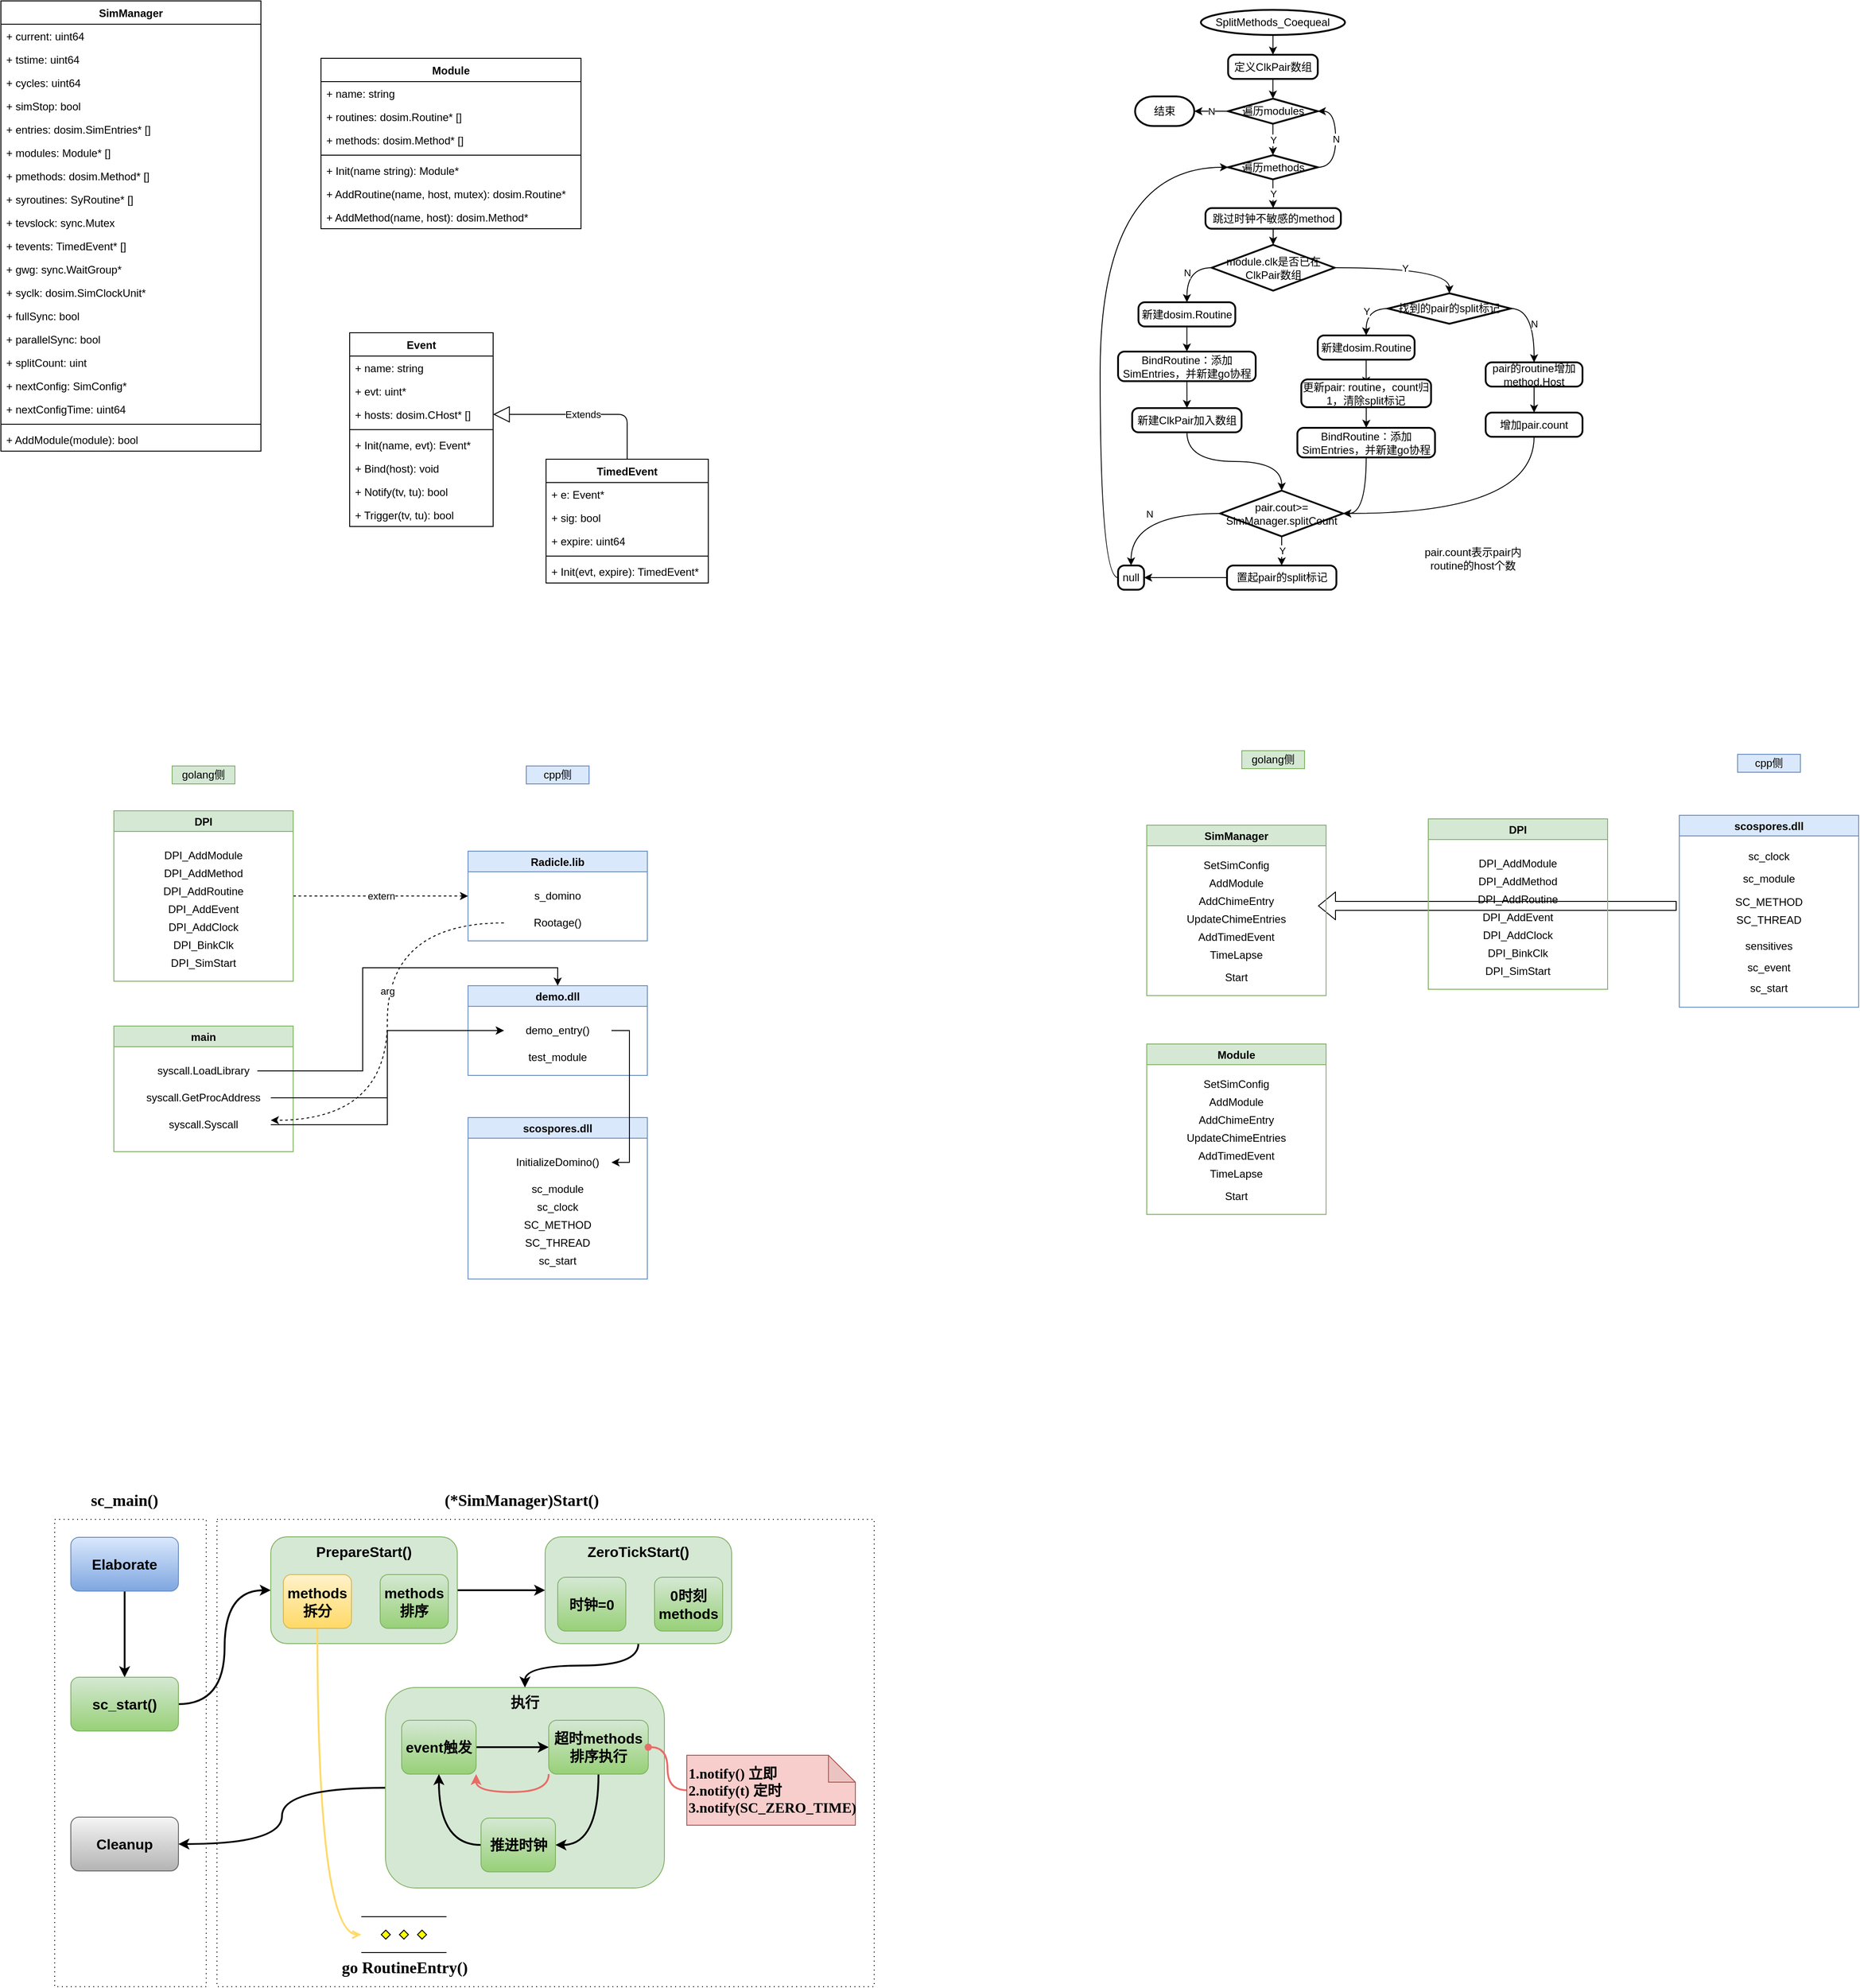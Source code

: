 <mxfile version="14.9.7" type="github">
  <diagram id="cXFaiR-M7mMCjgpAkLDr" name="第 1 页">
    <mxGraphModel dx="1422" dy="762" grid="0" gridSize="10" guides="1" tooltips="1" connect="1" arrows="1" fold="1" page="1" pageScale="1" pageWidth="1169" pageHeight="827" math="0" shadow="0">
      <root>
        <mxCell id="0" />
        <mxCell id="1" parent="0" />
        <mxCell id="SKbaHKgdaT2-RbnQXm6t-29" value="" style="rounded=0;whiteSpace=wrap;html=1;fontFamily=Times New Roman;fontSize=16;align=left;verticalAlign=middle;dashed=1;dashPattern=1 4;strokeWidth=1;" vertex="1" parent="1">
          <mxGeometry x="124" y="1740" width="169" height="521" as="geometry" />
        </mxCell>
        <mxCell id="SKbaHKgdaT2-RbnQXm6t-28" value="" style="rounded=0;whiteSpace=wrap;html=1;fontFamily=Times New Roman;fontSize=16;align=left;verticalAlign=middle;dashed=1;dashPattern=1 4;strokeWidth=1;" vertex="1" parent="1">
          <mxGeometry x="305" y="1740" width="733" height="521" as="geometry" />
        </mxCell>
        <mxCell id="-j5esIaDe7Hmi_AwQub0-72" value="" style="shape=flexArrow;endArrow=classic;html=1;" parent="1" edge="1">
          <mxGeometry width="50" height="50" relative="1" as="geometry">
            <mxPoint x="1933" y="1056" as="sourcePoint" />
            <mxPoint x="1533" y="1056" as="targetPoint" />
          </mxGeometry>
        </mxCell>
        <mxCell id="p9OSbixDrH1Z1NHIFBw4-9" value="Module" style="swimlane;fontStyle=1;align=center;verticalAlign=top;childLayout=stackLayout;horizontal=1;startSize=26;horizontalStack=0;resizeParent=1;resizeParentMax=0;resizeLast=0;collapsible=1;marginBottom=0;" parent="1" vertex="1">
          <mxGeometry x="421" y="111" width="290" height="190" as="geometry" />
        </mxCell>
        <mxCell id="p9OSbixDrH1Z1NHIFBw4-13" value="+ name: string" style="text;strokeColor=none;fillColor=none;align=left;verticalAlign=top;spacingLeft=4;spacingRight=4;overflow=hidden;rotatable=0;points=[[0,0.5],[1,0.5]];portConstraint=eastwest;" parent="p9OSbixDrH1Z1NHIFBw4-9" vertex="1">
          <mxGeometry y="26" width="290" height="26" as="geometry" />
        </mxCell>
        <mxCell id="p9OSbixDrH1Z1NHIFBw4-10" value="+ routines: dosim.Routine* []" style="text;strokeColor=none;fillColor=none;align=left;verticalAlign=top;spacingLeft=4;spacingRight=4;overflow=hidden;rotatable=0;points=[[0,0.5],[1,0.5]];portConstraint=eastwest;" parent="p9OSbixDrH1Z1NHIFBw4-9" vertex="1">
          <mxGeometry y="52" width="290" height="26" as="geometry" />
        </mxCell>
        <mxCell id="p9OSbixDrH1Z1NHIFBw4-14" value="+ methods: dosim.Method* []" style="text;strokeColor=none;fillColor=none;align=left;verticalAlign=top;spacingLeft=4;spacingRight=4;overflow=hidden;rotatable=0;points=[[0,0.5],[1,0.5]];portConstraint=eastwest;" parent="p9OSbixDrH1Z1NHIFBw4-9" vertex="1">
          <mxGeometry y="78" width="290" height="26" as="geometry" />
        </mxCell>
        <mxCell id="p9OSbixDrH1Z1NHIFBw4-11" value="" style="line;strokeWidth=1;fillColor=none;align=left;verticalAlign=middle;spacingTop=-1;spacingLeft=3;spacingRight=3;rotatable=0;labelPosition=right;points=[];portConstraint=eastwest;" parent="p9OSbixDrH1Z1NHIFBw4-9" vertex="1">
          <mxGeometry y="104" width="290" height="8" as="geometry" />
        </mxCell>
        <mxCell id="p9OSbixDrH1Z1NHIFBw4-12" value="+ Init(name string): Module*" style="text;strokeColor=none;fillColor=none;align=left;verticalAlign=top;spacingLeft=4;spacingRight=4;overflow=hidden;rotatable=0;points=[[0,0.5],[1,0.5]];portConstraint=eastwest;" parent="p9OSbixDrH1Z1NHIFBw4-9" vertex="1">
          <mxGeometry y="112" width="290" height="26" as="geometry" />
        </mxCell>
        <mxCell id="p9OSbixDrH1Z1NHIFBw4-15" value="+ AddRoutine(name, host, mutex): dosim.Routine*" style="text;strokeColor=none;fillColor=none;align=left;verticalAlign=top;spacingLeft=4;spacingRight=4;overflow=hidden;rotatable=0;points=[[0,0.5],[1,0.5]];portConstraint=eastwest;" parent="p9OSbixDrH1Z1NHIFBw4-9" vertex="1">
          <mxGeometry y="138" width="290" height="26" as="geometry" />
        </mxCell>
        <mxCell id="p9OSbixDrH1Z1NHIFBw4-16" value="+ AddMethod(name, host): dosim.Method*" style="text;strokeColor=none;fillColor=none;align=left;verticalAlign=top;spacingLeft=4;spacingRight=4;overflow=hidden;rotatable=0;points=[[0,0.5],[1,0.5]];portConstraint=eastwest;" parent="p9OSbixDrH1Z1NHIFBw4-9" vertex="1">
          <mxGeometry y="164" width="290" height="26" as="geometry" />
        </mxCell>
        <mxCell id="p9OSbixDrH1Z1NHIFBw4-17" value="Event" style="swimlane;fontStyle=1;align=center;verticalAlign=top;childLayout=stackLayout;horizontal=1;startSize=26;horizontalStack=0;resizeParent=1;resizeParentMax=0;resizeLast=0;collapsible=1;marginBottom=0;" parent="1" vertex="1">
          <mxGeometry x="453" y="417" width="160" height="216" as="geometry" />
        </mxCell>
        <mxCell id="p9OSbixDrH1Z1NHIFBw4-21" value="+ name: string" style="text;strokeColor=none;fillColor=none;align=left;verticalAlign=top;spacingLeft=4;spacingRight=4;overflow=hidden;rotatable=0;points=[[0,0.5],[1,0.5]];portConstraint=eastwest;" parent="p9OSbixDrH1Z1NHIFBw4-17" vertex="1">
          <mxGeometry y="26" width="160" height="26" as="geometry" />
        </mxCell>
        <mxCell id="p9OSbixDrH1Z1NHIFBw4-22" value="+ evt: uint*" style="text;strokeColor=none;fillColor=none;align=left;verticalAlign=top;spacingLeft=4;spacingRight=4;overflow=hidden;rotatable=0;points=[[0,0.5],[1,0.5]];portConstraint=eastwest;" parent="p9OSbixDrH1Z1NHIFBw4-17" vertex="1">
          <mxGeometry y="52" width="160" height="26" as="geometry" />
        </mxCell>
        <mxCell id="p9OSbixDrH1Z1NHIFBw4-18" value="+ hosts: dosim.CHost* []" style="text;strokeColor=none;fillColor=none;align=left;verticalAlign=top;spacingLeft=4;spacingRight=4;overflow=hidden;rotatable=0;points=[[0,0.5],[1,0.5]];portConstraint=eastwest;" parent="p9OSbixDrH1Z1NHIFBw4-17" vertex="1">
          <mxGeometry y="78" width="160" height="26" as="geometry" />
        </mxCell>
        <mxCell id="p9OSbixDrH1Z1NHIFBw4-19" value="" style="line;strokeWidth=1;fillColor=none;align=left;verticalAlign=middle;spacingTop=-1;spacingLeft=3;spacingRight=3;rotatable=0;labelPosition=right;points=[];portConstraint=eastwest;" parent="p9OSbixDrH1Z1NHIFBw4-17" vertex="1">
          <mxGeometry y="104" width="160" height="8" as="geometry" />
        </mxCell>
        <mxCell id="p9OSbixDrH1Z1NHIFBw4-20" value="+ Init(name, evt): Event*" style="text;strokeColor=none;fillColor=none;align=left;verticalAlign=top;spacingLeft=4;spacingRight=4;overflow=hidden;rotatable=0;points=[[0,0.5],[1,0.5]];portConstraint=eastwest;" parent="p9OSbixDrH1Z1NHIFBw4-17" vertex="1">
          <mxGeometry y="112" width="160" height="26" as="geometry" />
        </mxCell>
        <mxCell id="p9OSbixDrH1Z1NHIFBw4-25" value="+ Bind(host): void" style="text;strokeColor=none;fillColor=none;align=left;verticalAlign=top;spacingLeft=4;spacingRight=4;overflow=hidden;rotatable=0;points=[[0,0.5],[1,0.5]];portConstraint=eastwest;" parent="p9OSbixDrH1Z1NHIFBw4-17" vertex="1">
          <mxGeometry y="138" width="160" height="26" as="geometry" />
        </mxCell>
        <mxCell id="p9OSbixDrH1Z1NHIFBw4-24" value="+ Notify(tv, tu): bool" style="text;strokeColor=none;fillColor=none;align=left;verticalAlign=top;spacingLeft=4;spacingRight=4;overflow=hidden;rotatable=0;points=[[0,0.5],[1,0.5]];portConstraint=eastwest;" parent="p9OSbixDrH1Z1NHIFBw4-17" vertex="1">
          <mxGeometry y="164" width="160" height="26" as="geometry" />
        </mxCell>
        <mxCell id="p9OSbixDrH1Z1NHIFBw4-23" value="+ Trigger(tv, tu): bool" style="text;strokeColor=none;fillColor=none;align=left;verticalAlign=top;spacingLeft=4;spacingRight=4;overflow=hidden;rotatable=0;points=[[0,0.5],[1,0.5]];portConstraint=eastwest;" parent="p9OSbixDrH1Z1NHIFBw4-17" vertex="1">
          <mxGeometry y="190" width="160" height="26" as="geometry" />
        </mxCell>
        <mxCell id="p9OSbixDrH1Z1NHIFBw4-26" value="SimManager" style="swimlane;fontStyle=1;align=center;verticalAlign=top;childLayout=stackLayout;horizontal=1;startSize=26;horizontalStack=0;resizeParent=1;resizeParentMax=0;resizeLast=0;collapsible=1;marginBottom=0;" parent="1" vertex="1">
          <mxGeometry x="64" y="47" width="290" height="502" as="geometry" />
        </mxCell>
        <mxCell id="p9OSbixDrH1Z1NHIFBw4-27" value="+ current: uint64" style="text;strokeColor=none;fillColor=none;align=left;verticalAlign=top;spacingLeft=4;spacingRight=4;overflow=hidden;rotatable=0;points=[[0,0.5],[1,0.5]];portConstraint=eastwest;" parent="p9OSbixDrH1Z1NHIFBw4-26" vertex="1">
          <mxGeometry y="26" width="290" height="26" as="geometry" />
        </mxCell>
        <mxCell id="p9OSbixDrH1Z1NHIFBw4-34" value="+ tstime: uint64" style="text;strokeColor=none;fillColor=none;align=left;verticalAlign=top;spacingLeft=4;spacingRight=4;overflow=hidden;rotatable=0;points=[[0,0.5],[1,0.5]];portConstraint=eastwest;" parent="p9OSbixDrH1Z1NHIFBw4-26" vertex="1">
          <mxGeometry y="52" width="290" height="26" as="geometry" />
        </mxCell>
        <mxCell id="p9OSbixDrH1Z1NHIFBw4-28" value="+ cycles: uint64" style="text;strokeColor=none;fillColor=none;align=left;verticalAlign=top;spacingLeft=4;spacingRight=4;overflow=hidden;rotatable=0;points=[[0,0.5],[1,0.5]];portConstraint=eastwest;" parent="p9OSbixDrH1Z1NHIFBw4-26" vertex="1">
          <mxGeometry y="78" width="290" height="26" as="geometry" />
        </mxCell>
        <mxCell id="p9OSbixDrH1Z1NHIFBw4-35" value="+ simStop: bool" style="text;strokeColor=none;fillColor=none;align=left;verticalAlign=top;spacingLeft=4;spacingRight=4;overflow=hidden;rotatable=0;points=[[0,0.5],[1,0.5]];portConstraint=eastwest;" parent="p9OSbixDrH1Z1NHIFBw4-26" vertex="1">
          <mxGeometry y="104" width="290" height="26" as="geometry" />
        </mxCell>
        <mxCell id="p9OSbixDrH1Z1NHIFBw4-36" value="+ entries: dosim.SimEntries* []" style="text;strokeColor=none;fillColor=none;align=left;verticalAlign=top;spacingLeft=4;spacingRight=4;overflow=hidden;rotatable=0;points=[[0,0.5],[1,0.5]];portConstraint=eastwest;" parent="p9OSbixDrH1Z1NHIFBw4-26" vertex="1">
          <mxGeometry y="130" width="290" height="26" as="geometry" />
        </mxCell>
        <mxCell id="p9OSbixDrH1Z1NHIFBw4-37" value="+ modules: Module* []" style="text;strokeColor=none;fillColor=none;align=left;verticalAlign=top;spacingLeft=4;spacingRight=4;overflow=hidden;rotatable=0;points=[[0,0.5],[1,0.5]];portConstraint=eastwest;" parent="p9OSbixDrH1Z1NHIFBw4-26" vertex="1">
          <mxGeometry y="156" width="290" height="26" as="geometry" />
        </mxCell>
        <mxCell id="p9OSbixDrH1Z1NHIFBw4-38" value="+ pmethods: dosim.Method* []" style="text;strokeColor=none;fillColor=none;align=left;verticalAlign=top;spacingLeft=4;spacingRight=4;overflow=hidden;rotatable=0;points=[[0,0.5],[1,0.5]];portConstraint=eastwest;" parent="p9OSbixDrH1Z1NHIFBw4-26" vertex="1">
          <mxGeometry y="182" width="290" height="26" as="geometry" />
        </mxCell>
        <mxCell id="p9OSbixDrH1Z1NHIFBw4-29" value="+ syroutines: SyRoutine* []" style="text;strokeColor=none;fillColor=none;align=left;verticalAlign=top;spacingLeft=4;spacingRight=4;overflow=hidden;rotatable=0;points=[[0,0.5],[1,0.5]];portConstraint=eastwest;" parent="p9OSbixDrH1Z1NHIFBw4-26" vertex="1">
          <mxGeometry y="208" width="290" height="26" as="geometry" />
        </mxCell>
        <mxCell id="p9OSbixDrH1Z1NHIFBw4-40" value="+ tevslock: sync.Mutex" style="text;strokeColor=none;fillColor=none;align=left;verticalAlign=top;spacingLeft=4;spacingRight=4;overflow=hidden;rotatable=0;points=[[0,0.5],[1,0.5]];portConstraint=eastwest;" parent="p9OSbixDrH1Z1NHIFBw4-26" vertex="1">
          <mxGeometry y="234" width="290" height="26" as="geometry" />
        </mxCell>
        <mxCell id="p9OSbixDrH1Z1NHIFBw4-41" value="+ tevents: TimedEvent* []" style="text;strokeColor=none;fillColor=none;align=left;verticalAlign=top;spacingLeft=4;spacingRight=4;overflow=hidden;rotatable=0;points=[[0,0.5],[1,0.5]];portConstraint=eastwest;" parent="p9OSbixDrH1Z1NHIFBw4-26" vertex="1">
          <mxGeometry y="260" width="290" height="26" as="geometry" />
        </mxCell>
        <mxCell id="p9OSbixDrH1Z1NHIFBw4-39" value="+ gwg: sync.WaitGroup*" style="text;strokeColor=none;fillColor=none;align=left;verticalAlign=top;spacingLeft=4;spacingRight=4;overflow=hidden;rotatable=0;points=[[0,0.5],[1,0.5]];portConstraint=eastwest;" parent="p9OSbixDrH1Z1NHIFBw4-26" vertex="1">
          <mxGeometry y="286" width="290" height="26" as="geometry" />
        </mxCell>
        <mxCell id="p9OSbixDrH1Z1NHIFBw4-42" value="+ syclk: dosim.SimClockUnit*" style="text;strokeColor=none;fillColor=none;align=left;verticalAlign=top;spacingLeft=4;spacingRight=4;overflow=hidden;rotatable=0;points=[[0,0.5],[1,0.5]];portConstraint=eastwest;" parent="p9OSbixDrH1Z1NHIFBw4-26" vertex="1">
          <mxGeometry y="312" width="290" height="26" as="geometry" />
        </mxCell>
        <mxCell id="p9OSbixDrH1Z1NHIFBw4-43" value="+ fullSync: bool" style="text;strokeColor=none;fillColor=none;align=left;verticalAlign=top;spacingLeft=4;spacingRight=4;overflow=hidden;rotatable=0;points=[[0,0.5],[1,0.5]];portConstraint=eastwest;" parent="p9OSbixDrH1Z1NHIFBw4-26" vertex="1">
          <mxGeometry y="338" width="290" height="26" as="geometry" />
        </mxCell>
        <mxCell id="p9OSbixDrH1Z1NHIFBw4-45" value="+ parallelSync: bool" style="text;strokeColor=none;fillColor=none;align=left;verticalAlign=top;spacingLeft=4;spacingRight=4;overflow=hidden;rotatable=0;points=[[0,0.5],[1,0.5]];portConstraint=eastwest;" parent="p9OSbixDrH1Z1NHIFBw4-26" vertex="1">
          <mxGeometry y="364" width="290" height="26" as="geometry" />
        </mxCell>
        <mxCell id="p9OSbixDrH1Z1NHIFBw4-44" value="+ splitCount: uint" style="text;strokeColor=none;fillColor=none;align=left;verticalAlign=top;spacingLeft=4;spacingRight=4;overflow=hidden;rotatable=0;points=[[0,0.5],[1,0.5]];portConstraint=eastwest;" parent="p9OSbixDrH1Z1NHIFBw4-26" vertex="1">
          <mxGeometry y="390" width="290" height="26" as="geometry" />
        </mxCell>
        <mxCell id="p9OSbixDrH1Z1NHIFBw4-46" value="+ nextConfig: SimConfig*" style="text;strokeColor=none;fillColor=none;align=left;verticalAlign=top;spacingLeft=4;spacingRight=4;overflow=hidden;rotatable=0;points=[[0,0.5],[1,0.5]];portConstraint=eastwest;" parent="p9OSbixDrH1Z1NHIFBw4-26" vertex="1">
          <mxGeometry y="416" width="290" height="26" as="geometry" />
        </mxCell>
        <mxCell id="p9OSbixDrH1Z1NHIFBw4-47" value="+ nextConfigTime: uint64" style="text;strokeColor=none;fillColor=none;align=left;verticalAlign=top;spacingLeft=4;spacingRight=4;overflow=hidden;rotatable=0;points=[[0,0.5],[1,0.5]];portConstraint=eastwest;" parent="p9OSbixDrH1Z1NHIFBw4-26" vertex="1">
          <mxGeometry y="442" width="290" height="26" as="geometry" />
        </mxCell>
        <mxCell id="p9OSbixDrH1Z1NHIFBw4-30" value="" style="line;strokeWidth=1;fillColor=none;align=left;verticalAlign=middle;spacingTop=-1;spacingLeft=3;spacingRight=3;rotatable=0;labelPosition=right;points=[];portConstraint=eastwest;" parent="p9OSbixDrH1Z1NHIFBw4-26" vertex="1">
          <mxGeometry y="468" width="290" height="8" as="geometry" />
        </mxCell>
        <mxCell id="nS42Kp8ZOGp9bS_Bpd67-25" value="+ AddModule(module): bool" style="text;strokeColor=none;fillColor=none;align=left;verticalAlign=top;spacingLeft=4;spacingRight=4;overflow=hidden;rotatable=0;points=[[0,0.5],[1,0.5]];portConstraint=eastwest;" parent="p9OSbixDrH1Z1NHIFBw4-26" vertex="1">
          <mxGeometry y="476" width="290" height="26" as="geometry" />
        </mxCell>
        <mxCell id="-j5esIaDe7Hmi_AwQub0-12" value="extern" style="edgeStyle=orthogonalEdgeStyle;rounded=0;orthogonalLoop=1;jettySize=auto;html=1;entryX=0;entryY=0.5;entryDx=0;entryDy=0;dashed=1;curved=1;" parent="1" source="-j5esIaDe7Hmi_AwQub0-1" target="-j5esIaDe7Hmi_AwQub0-9" edge="1">
          <mxGeometry relative="1" as="geometry" />
        </mxCell>
        <mxCell id="-j5esIaDe7Hmi_AwQub0-1" value="DPI" style="swimlane;fillColor=#d5e8d4;strokeColor=#82b366;" parent="1" vertex="1">
          <mxGeometry x="190" y="950" width="200" height="190" as="geometry" />
        </mxCell>
        <mxCell id="-j5esIaDe7Hmi_AwQub0-2" value="DPI_AddModule" style="text;html=1;strokeColor=none;fillColor=none;align=center;verticalAlign=middle;whiteSpace=wrap;rounded=0;" parent="-j5esIaDe7Hmi_AwQub0-1" vertex="1">
          <mxGeometry x="40" y="40" width="120" height="20" as="geometry" />
        </mxCell>
        <mxCell id="-j5esIaDe7Hmi_AwQub0-3" value="DPI_SimStart" style="text;html=1;strokeColor=none;fillColor=none;align=center;verticalAlign=middle;whiteSpace=wrap;rounded=0;" parent="-j5esIaDe7Hmi_AwQub0-1" vertex="1">
          <mxGeometry x="40" y="160" width="120" height="20" as="geometry" />
        </mxCell>
        <mxCell id="-j5esIaDe7Hmi_AwQub0-4" value="DPI_AddMethod" style="text;html=1;strokeColor=none;fillColor=none;align=center;verticalAlign=middle;whiteSpace=wrap;rounded=0;" parent="-j5esIaDe7Hmi_AwQub0-1" vertex="1">
          <mxGeometry x="40" y="60" width="120" height="20" as="geometry" />
        </mxCell>
        <mxCell id="-j5esIaDe7Hmi_AwQub0-5" value="DPI_AddRoutine" style="text;html=1;strokeColor=none;fillColor=none;align=center;verticalAlign=middle;whiteSpace=wrap;rounded=0;" parent="-j5esIaDe7Hmi_AwQub0-1" vertex="1">
          <mxGeometry x="40" y="80" width="120" height="20" as="geometry" />
        </mxCell>
        <mxCell id="-j5esIaDe7Hmi_AwQub0-6" value="DPI_AddEvent" style="text;html=1;strokeColor=none;fillColor=none;align=center;verticalAlign=middle;whiteSpace=wrap;rounded=0;" parent="-j5esIaDe7Hmi_AwQub0-1" vertex="1">
          <mxGeometry x="40" y="100" width="120" height="20" as="geometry" />
        </mxCell>
        <mxCell id="-j5esIaDe7Hmi_AwQub0-7" value="DPI_AddClock" style="text;html=1;strokeColor=none;fillColor=none;align=center;verticalAlign=middle;whiteSpace=wrap;rounded=0;" parent="-j5esIaDe7Hmi_AwQub0-1" vertex="1">
          <mxGeometry x="40" y="120" width="120" height="20" as="geometry" />
        </mxCell>
        <mxCell id="-j5esIaDe7Hmi_AwQub0-8" value="DPI_BinkClk" style="text;html=1;strokeColor=none;fillColor=none;align=center;verticalAlign=middle;whiteSpace=wrap;rounded=0;" parent="-j5esIaDe7Hmi_AwQub0-1" vertex="1">
          <mxGeometry x="40" y="140" width="120" height="20" as="geometry" />
        </mxCell>
        <mxCell id="-j5esIaDe7Hmi_AwQub0-9" value="Radicle.lib" style="swimlane;fillColor=#dae8fc;strokeColor=#6c8ebf;" parent="1" vertex="1">
          <mxGeometry x="585" y="995" width="200" height="100" as="geometry" />
        </mxCell>
        <mxCell id="-j5esIaDe7Hmi_AwQub0-10" value="s_domino" style="text;html=1;strokeColor=none;fillColor=none;align=center;verticalAlign=middle;whiteSpace=wrap;rounded=0;" parent="-j5esIaDe7Hmi_AwQub0-9" vertex="1">
          <mxGeometry x="40" y="40" width="120" height="20" as="geometry" />
        </mxCell>
        <mxCell id="-j5esIaDe7Hmi_AwQub0-11" value="Rootage()" style="text;html=1;strokeColor=none;fillColor=none;align=center;verticalAlign=middle;whiteSpace=wrap;rounded=0;" parent="-j5esIaDe7Hmi_AwQub0-9" vertex="1">
          <mxGeometry x="40" y="70" width="120" height="20" as="geometry" />
        </mxCell>
        <mxCell id="-j5esIaDe7Hmi_AwQub0-13" value="main" style="swimlane;fillColor=#d5e8d4;strokeColor=#82b366;" parent="1" vertex="1">
          <mxGeometry x="190" y="1190" width="200" height="140" as="geometry" />
        </mxCell>
        <mxCell id="-j5esIaDe7Hmi_AwQub0-14" value="syscall.LoadLibrary" style="text;html=1;strokeColor=none;fillColor=none;align=center;verticalAlign=middle;whiteSpace=wrap;rounded=0;" parent="-j5esIaDe7Hmi_AwQub0-13" vertex="1">
          <mxGeometry x="40" y="40" width="120" height="20" as="geometry" />
        </mxCell>
        <mxCell id="-j5esIaDe7Hmi_AwQub0-16" value="syscall.GetProcAddress" style="text;html=1;strokeColor=none;fillColor=none;align=center;verticalAlign=middle;whiteSpace=wrap;rounded=0;" parent="-j5esIaDe7Hmi_AwQub0-13" vertex="1">
          <mxGeometry x="25" y="70" width="150" height="20" as="geometry" />
        </mxCell>
        <mxCell id="-j5esIaDe7Hmi_AwQub0-17" value="syscall.Syscall" style="text;html=1;strokeColor=none;fillColor=none;align=center;verticalAlign=middle;whiteSpace=wrap;rounded=0;" parent="-j5esIaDe7Hmi_AwQub0-13" vertex="1">
          <mxGeometry x="25" y="100" width="150" height="20" as="geometry" />
        </mxCell>
        <mxCell id="-j5esIaDe7Hmi_AwQub0-21" value="demo.dll" style="swimlane;fillColor=#dae8fc;strokeColor=#6c8ebf;" parent="1" vertex="1">
          <mxGeometry x="585" y="1145" width="200" height="100" as="geometry" />
        </mxCell>
        <mxCell id="-j5esIaDe7Hmi_AwQub0-22" value="demo_entry()" style="text;html=1;strokeColor=none;fillColor=none;align=center;verticalAlign=middle;whiteSpace=wrap;rounded=0;" parent="-j5esIaDe7Hmi_AwQub0-21" vertex="1">
          <mxGeometry x="40" y="40" width="120" height="20" as="geometry" />
        </mxCell>
        <mxCell id="-j5esIaDe7Hmi_AwQub0-29" value="test_module" style="text;html=1;strokeColor=none;fillColor=none;align=center;verticalAlign=middle;whiteSpace=wrap;rounded=0;" parent="-j5esIaDe7Hmi_AwQub0-21" vertex="1">
          <mxGeometry x="40" y="70" width="120" height="20" as="geometry" />
        </mxCell>
        <mxCell id="-j5esIaDe7Hmi_AwQub0-24" value="scospores.dll" style="swimlane;fillColor=#dae8fc;strokeColor=#6c8ebf;" parent="1" vertex="1">
          <mxGeometry x="585" y="1292" width="200" height="180" as="geometry" />
        </mxCell>
        <mxCell id="-j5esIaDe7Hmi_AwQub0-25" value="InitializeDomino()" style="text;html=1;strokeColor=none;fillColor=none;align=center;verticalAlign=middle;whiteSpace=wrap;rounded=0;" parent="-j5esIaDe7Hmi_AwQub0-24" vertex="1">
          <mxGeometry x="40" y="40" width="120" height="20" as="geometry" />
        </mxCell>
        <mxCell id="-j5esIaDe7Hmi_AwQub0-26" value="sc_module" style="text;html=1;strokeColor=none;fillColor=none;align=center;verticalAlign=middle;whiteSpace=wrap;rounded=0;" parent="-j5esIaDe7Hmi_AwQub0-24" vertex="1">
          <mxGeometry x="40" y="70" width="120" height="20" as="geometry" />
        </mxCell>
        <mxCell id="-j5esIaDe7Hmi_AwQub0-27" value="sc_clock" style="text;html=1;strokeColor=none;fillColor=none;align=center;verticalAlign=middle;whiteSpace=wrap;rounded=0;" parent="-j5esIaDe7Hmi_AwQub0-24" vertex="1">
          <mxGeometry x="40" y="90" width="120" height="20" as="geometry" />
        </mxCell>
        <mxCell id="-j5esIaDe7Hmi_AwQub0-28" value="SC_METHOD" style="text;html=1;strokeColor=none;fillColor=none;align=center;verticalAlign=middle;whiteSpace=wrap;rounded=0;" parent="-j5esIaDe7Hmi_AwQub0-24" vertex="1">
          <mxGeometry x="40" y="110" width="120" height="20" as="geometry" />
        </mxCell>
        <mxCell id="-j5esIaDe7Hmi_AwQub0-30" value="sc_start" style="text;html=1;strokeColor=none;fillColor=none;align=center;verticalAlign=middle;whiteSpace=wrap;rounded=0;" parent="-j5esIaDe7Hmi_AwQub0-24" vertex="1">
          <mxGeometry x="40" y="150" width="120" height="20" as="geometry" />
        </mxCell>
        <mxCell id="-j5esIaDe7Hmi_AwQub0-31" value="SC_THREAD" style="text;html=1;strokeColor=none;fillColor=none;align=center;verticalAlign=middle;whiteSpace=wrap;rounded=0;" parent="-j5esIaDe7Hmi_AwQub0-24" vertex="1">
          <mxGeometry x="40" y="130" width="120" height="20" as="geometry" />
        </mxCell>
        <mxCell id="-j5esIaDe7Hmi_AwQub0-32" style="edgeStyle=orthogonalEdgeStyle;rounded=0;orthogonalLoop=1;jettySize=auto;html=1;entryX=0.5;entryY=0;entryDx=0;entryDy=0;" parent="1" source="-j5esIaDe7Hmi_AwQub0-14" target="-j5esIaDe7Hmi_AwQub0-21" edge="1">
          <mxGeometry relative="1" as="geometry" />
        </mxCell>
        <mxCell id="-j5esIaDe7Hmi_AwQub0-33" style="edgeStyle=orthogonalEdgeStyle;rounded=0;orthogonalLoop=1;jettySize=auto;html=1;entryX=0;entryY=0.5;entryDx=0;entryDy=0;" parent="1" source="-j5esIaDe7Hmi_AwQub0-16" target="-j5esIaDe7Hmi_AwQub0-22" edge="1">
          <mxGeometry relative="1" as="geometry">
            <mxPoint x="630" y="1240" as="targetPoint" />
          </mxGeometry>
        </mxCell>
        <mxCell id="-j5esIaDe7Hmi_AwQub0-34" style="edgeStyle=orthogonalEdgeStyle;rounded=0;orthogonalLoop=1;jettySize=auto;html=1;entryX=0;entryY=0.5;entryDx=0;entryDy=0;" parent="1" source="-j5esIaDe7Hmi_AwQub0-17" target="-j5esIaDe7Hmi_AwQub0-22" edge="1">
          <mxGeometry relative="1" as="geometry" />
        </mxCell>
        <mxCell id="-j5esIaDe7Hmi_AwQub0-35" value="arg" style="edgeStyle=orthogonalEdgeStyle;rounded=0;orthogonalLoop=1;jettySize=auto;html=1;entryX=1;entryY=0.25;entryDx=0;entryDy=0;dashed=1;curved=1;" parent="1" source="-j5esIaDe7Hmi_AwQub0-11" target="-j5esIaDe7Hmi_AwQub0-17" edge="1">
          <mxGeometry x="-0.142" relative="1" as="geometry">
            <mxPoint as="offset" />
          </mxGeometry>
        </mxCell>
        <mxCell id="-j5esIaDe7Hmi_AwQub0-36" style="edgeStyle=orthogonalEdgeStyle;rounded=0;orthogonalLoop=1;jettySize=auto;html=1;entryX=1;entryY=0.5;entryDx=0;entryDy=0;exitX=1;exitY=0.5;exitDx=0;exitDy=0;" parent="1" source="-j5esIaDe7Hmi_AwQub0-22" target="-j5esIaDe7Hmi_AwQub0-25" edge="1">
          <mxGeometry relative="1" as="geometry" />
        </mxCell>
        <mxCell id="-j5esIaDe7Hmi_AwQub0-37" value="golang侧" style="text;html=1;strokeColor=#82b366;fillColor=#d5e8d4;align=center;verticalAlign=middle;whiteSpace=wrap;rounded=0;" parent="1" vertex="1">
          <mxGeometry x="255" y="900" width="70" height="20" as="geometry" />
        </mxCell>
        <mxCell id="-j5esIaDe7Hmi_AwQub0-38" value="cpp侧" style="text;html=1;strokeColor=#6c8ebf;fillColor=#dae8fc;align=center;verticalAlign=middle;whiteSpace=wrap;rounded=0;" parent="1" vertex="1">
          <mxGeometry x="650" y="900" width="70" height="20" as="geometry" />
        </mxCell>
        <mxCell id="-j5esIaDe7Hmi_AwQub0-45" value="scospores.dll" style="swimlane;fillColor=#dae8fc;strokeColor=#6c8ebf;" parent="1" vertex="1">
          <mxGeometry x="1936" y="955" width="200" height="214" as="geometry" />
        </mxCell>
        <mxCell id="-j5esIaDe7Hmi_AwQub0-47" value="sc_module" style="text;html=1;strokeColor=none;fillColor=none;align=center;verticalAlign=middle;whiteSpace=wrap;rounded=0;" parent="-j5esIaDe7Hmi_AwQub0-45" vertex="1">
          <mxGeometry x="40" y="61" width="120" height="20" as="geometry" />
        </mxCell>
        <mxCell id="-j5esIaDe7Hmi_AwQub0-48" value="sc_clock" style="text;html=1;strokeColor=none;fillColor=none;align=center;verticalAlign=middle;whiteSpace=wrap;rounded=0;" parent="-j5esIaDe7Hmi_AwQub0-45" vertex="1">
          <mxGeometry x="40" y="36" width="120" height="20" as="geometry" />
        </mxCell>
        <mxCell id="-j5esIaDe7Hmi_AwQub0-49" value="SC_METHOD" style="text;html=1;strokeColor=none;fillColor=none;align=center;verticalAlign=middle;whiteSpace=wrap;rounded=0;" parent="-j5esIaDe7Hmi_AwQub0-45" vertex="1">
          <mxGeometry x="40" y="87" width="120" height="20" as="geometry" />
        </mxCell>
        <mxCell id="-j5esIaDe7Hmi_AwQub0-50" value="sc_start" style="text;html=1;strokeColor=none;fillColor=none;align=center;verticalAlign=middle;whiteSpace=wrap;rounded=0;" parent="-j5esIaDe7Hmi_AwQub0-45" vertex="1">
          <mxGeometry x="40" y="183" width="120" height="20" as="geometry" />
        </mxCell>
        <mxCell id="-j5esIaDe7Hmi_AwQub0-51" value="SC_THREAD" style="text;html=1;strokeColor=none;fillColor=none;align=center;verticalAlign=middle;whiteSpace=wrap;rounded=0;" parent="-j5esIaDe7Hmi_AwQub0-45" vertex="1">
          <mxGeometry x="40" y="107" width="120" height="20" as="geometry" />
        </mxCell>
        <mxCell id="-j5esIaDe7Hmi_AwQub0-54" value="sc_event" style="text;html=1;strokeColor=none;fillColor=none;align=center;verticalAlign=middle;whiteSpace=wrap;rounded=0;" parent="-j5esIaDe7Hmi_AwQub0-45" vertex="1">
          <mxGeometry x="40" y="160" width="120" height="20" as="geometry" />
        </mxCell>
        <mxCell id="-j5esIaDe7Hmi_AwQub0-55" value="sensitives" style="text;html=1;strokeColor=none;fillColor=none;align=center;verticalAlign=middle;whiteSpace=wrap;rounded=0;" parent="-j5esIaDe7Hmi_AwQub0-45" vertex="1">
          <mxGeometry x="40" y="136" width="120" height="20" as="geometry" />
        </mxCell>
        <mxCell id="-j5esIaDe7Hmi_AwQub0-52" value="cpp侧" style="text;html=1;strokeColor=#6c8ebf;fillColor=#dae8fc;align=center;verticalAlign=middle;whiteSpace=wrap;rounded=0;" parent="1" vertex="1">
          <mxGeometry x="2001" y="887" width="70" height="20" as="geometry" />
        </mxCell>
        <mxCell id="-j5esIaDe7Hmi_AwQub0-53" value="golang侧" style="text;html=1;strokeColor=#82b366;fillColor=#d5e8d4;align=center;verticalAlign=middle;whiteSpace=wrap;rounded=0;" parent="1" vertex="1">
          <mxGeometry x="1448" y="883" width="70" height="20" as="geometry" />
        </mxCell>
        <mxCell id="-j5esIaDe7Hmi_AwQub0-56" value="SimManager" style="swimlane;fillColor=#d5e8d4;strokeColor=#82b366;" parent="1" vertex="1">
          <mxGeometry x="1342" y="966" width="200" height="190" as="geometry" />
        </mxCell>
        <mxCell id="-j5esIaDe7Hmi_AwQub0-57" value="AddModule" style="text;html=1;strokeColor=none;fillColor=none;align=center;verticalAlign=middle;whiteSpace=wrap;rounded=0;" parent="-j5esIaDe7Hmi_AwQub0-56" vertex="1">
          <mxGeometry x="40" y="55" width="120" height="20" as="geometry" />
        </mxCell>
        <mxCell id="-j5esIaDe7Hmi_AwQub0-58" value="Start" style="text;html=1;strokeColor=none;fillColor=none;align=center;verticalAlign=middle;whiteSpace=wrap;rounded=0;" parent="-j5esIaDe7Hmi_AwQub0-56" vertex="1">
          <mxGeometry x="40" y="160" width="120" height="20" as="geometry" />
        </mxCell>
        <mxCell id="-j5esIaDe7Hmi_AwQub0-59" value="AddChimeEntry" style="text;html=1;strokeColor=none;fillColor=none;align=center;verticalAlign=middle;whiteSpace=wrap;rounded=0;" parent="-j5esIaDe7Hmi_AwQub0-56" vertex="1">
          <mxGeometry x="40" y="75" width="120" height="20" as="geometry" />
        </mxCell>
        <mxCell id="-j5esIaDe7Hmi_AwQub0-60" value="UpdateChimeEntries" style="text;html=1;strokeColor=none;fillColor=none;align=center;verticalAlign=middle;whiteSpace=wrap;rounded=0;" parent="-j5esIaDe7Hmi_AwQub0-56" vertex="1">
          <mxGeometry x="40" y="95" width="120" height="20" as="geometry" />
        </mxCell>
        <mxCell id="-j5esIaDe7Hmi_AwQub0-61" value="AddTimedEvent" style="text;html=1;strokeColor=none;fillColor=none;align=center;verticalAlign=middle;whiteSpace=wrap;rounded=0;" parent="-j5esIaDe7Hmi_AwQub0-56" vertex="1">
          <mxGeometry x="40" y="115" width="120" height="20" as="geometry" />
        </mxCell>
        <mxCell id="-j5esIaDe7Hmi_AwQub0-62" value="TimeLapse" style="text;html=1;strokeColor=none;fillColor=none;align=center;verticalAlign=middle;whiteSpace=wrap;rounded=0;" parent="-j5esIaDe7Hmi_AwQub0-56" vertex="1">
          <mxGeometry x="40" y="135" width="120" height="20" as="geometry" />
        </mxCell>
        <mxCell id="-j5esIaDe7Hmi_AwQub0-63" value="SetSimConfig" style="text;html=1;strokeColor=none;fillColor=none;align=center;verticalAlign=middle;whiteSpace=wrap;rounded=0;" parent="-j5esIaDe7Hmi_AwQub0-56" vertex="1">
          <mxGeometry x="40" y="35" width="120" height="20" as="geometry" />
        </mxCell>
        <mxCell id="-j5esIaDe7Hmi_AwQub0-64" value="DPI" style="swimlane;fillColor=#d5e8d4;strokeColor=#82b366;" parent="1" vertex="1">
          <mxGeometry x="1656" y="959" width="200" height="190" as="geometry" />
        </mxCell>
        <mxCell id="-j5esIaDe7Hmi_AwQub0-65" value="DPI_AddModule" style="text;html=1;strokeColor=none;fillColor=none;align=center;verticalAlign=middle;whiteSpace=wrap;rounded=0;" parent="-j5esIaDe7Hmi_AwQub0-64" vertex="1">
          <mxGeometry x="40" y="40" width="120" height="20" as="geometry" />
        </mxCell>
        <mxCell id="-j5esIaDe7Hmi_AwQub0-66" value="DPI_SimStart" style="text;html=1;strokeColor=none;fillColor=none;align=center;verticalAlign=middle;whiteSpace=wrap;rounded=0;" parent="-j5esIaDe7Hmi_AwQub0-64" vertex="1">
          <mxGeometry x="40" y="160" width="120" height="20" as="geometry" />
        </mxCell>
        <mxCell id="-j5esIaDe7Hmi_AwQub0-67" value="DPI_AddMethod" style="text;html=1;strokeColor=none;fillColor=none;align=center;verticalAlign=middle;whiteSpace=wrap;rounded=0;" parent="-j5esIaDe7Hmi_AwQub0-64" vertex="1">
          <mxGeometry x="40" y="60" width="120" height="20" as="geometry" />
        </mxCell>
        <mxCell id="-j5esIaDe7Hmi_AwQub0-68" value="DPI_AddRoutine" style="text;html=1;strokeColor=none;fillColor=none;align=center;verticalAlign=middle;whiteSpace=wrap;rounded=0;" parent="-j5esIaDe7Hmi_AwQub0-64" vertex="1">
          <mxGeometry x="40" y="80" width="120" height="20" as="geometry" />
        </mxCell>
        <mxCell id="-j5esIaDe7Hmi_AwQub0-69" value="DPI_AddEvent" style="text;html=1;strokeColor=none;fillColor=none;align=center;verticalAlign=middle;whiteSpace=wrap;rounded=0;" parent="-j5esIaDe7Hmi_AwQub0-64" vertex="1">
          <mxGeometry x="40" y="100" width="120" height="20" as="geometry" />
        </mxCell>
        <mxCell id="-j5esIaDe7Hmi_AwQub0-70" value="DPI_AddClock" style="text;html=1;strokeColor=none;fillColor=none;align=center;verticalAlign=middle;whiteSpace=wrap;rounded=0;" parent="-j5esIaDe7Hmi_AwQub0-64" vertex="1">
          <mxGeometry x="40" y="120" width="120" height="20" as="geometry" />
        </mxCell>
        <mxCell id="-j5esIaDe7Hmi_AwQub0-71" value="DPI_BinkClk" style="text;html=1;strokeColor=none;fillColor=none;align=center;verticalAlign=middle;whiteSpace=wrap;rounded=0;" parent="-j5esIaDe7Hmi_AwQub0-64" vertex="1">
          <mxGeometry x="40" y="140" width="120" height="20" as="geometry" />
        </mxCell>
        <mxCell id="-j5esIaDe7Hmi_AwQub0-73" value="Module" style="swimlane;fillColor=#d5e8d4;strokeColor=#82b366;" parent="1" vertex="1">
          <mxGeometry x="1342" y="1210" width="200" height="190" as="geometry" />
        </mxCell>
        <mxCell id="-j5esIaDe7Hmi_AwQub0-74" value="AddModule" style="text;html=1;strokeColor=none;fillColor=none;align=center;verticalAlign=middle;whiteSpace=wrap;rounded=0;" parent="-j5esIaDe7Hmi_AwQub0-73" vertex="1">
          <mxGeometry x="40" y="55" width="120" height="20" as="geometry" />
        </mxCell>
        <mxCell id="-j5esIaDe7Hmi_AwQub0-75" value="Start" style="text;html=1;strokeColor=none;fillColor=none;align=center;verticalAlign=middle;whiteSpace=wrap;rounded=0;" parent="-j5esIaDe7Hmi_AwQub0-73" vertex="1">
          <mxGeometry x="40" y="160" width="120" height="20" as="geometry" />
        </mxCell>
        <mxCell id="-j5esIaDe7Hmi_AwQub0-76" value="AddChimeEntry" style="text;html=1;strokeColor=none;fillColor=none;align=center;verticalAlign=middle;whiteSpace=wrap;rounded=0;" parent="-j5esIaDe7Hmi_AwQub0-73" vertex="1">
          <mxGeometry x="40" y="75" width="120" height="20" as="geometry" />
        </mxCell>
        <mxCell id="-j5esIaDe7Hmi_AwQub0-77" value="UpdateChimeEntries" style="text;html=1;strokeColor=none;fillColor=none;align=center;verticalAlign=middle;whiteSpace=wrap;rounded=0;" parent="-j5esIaDe7Hmi_AwQub0-73" vertex="1">
          <mxGeometry x="40" y="95" width="120" height="20" as="geometry" />
        </mxCell>
        <mxCell id="-j5esIaDe7Hmi_AwQub0-78" value="AddTimedEvent" style="text;html=1;strokeColor=none;fillColor=none;align=center;verticalAlign=middle;whiteSpace=wrap;rounded=0;" parent="-j5esIaDe7Hmi_AwQub0-73" vertex="1">
          <mxGeometry x="40" y="115" width="120" height="20" as="geometry" />
        </mxCell>
        <mxCell id="-j5esIaDe7Hmi_AwQub0-79" value="TimeLapse" style="text;html=1;strokeColor=none;fillColor=none;align=center;verticalAlign=middle;whiteSpace=wrap;rounded=0;" parent="-j5esIaDe7Hmi_AwQub0-73" vertex="1">
          <mxGeometry x="40" y="135" width="120" height="20" as="geometry" />
        </mxCell>
        <mxCell id="-j5esIaDe7Hmi_AwQub0-80" value="SetSimConfig" style="text;html=1;strokeColor=none;fillColor=none;align=center;verticalAlign=middle;whiteSpace=wrap;rounded=0;" parent="-j5esIaDe7Hmi_AwQub0-73" vertex="1">
          <mxGeometry x="40" y="35" width="120" height="20" as="geometry" />
        </mxCell>
        <mxCell id="-j5esIaDe7Hmi_AwQub0-81" value="TimedEvent" style="swimlane;fontStyle=1;align=center;verticalAlign=top;childLayout=stackLayout;horizontal=1;startSize=26;horizontalStack=0;resizeParent=1;resizeParentMax=0;resizeLast=0;collapsible=1;marginBottom=0;" parent="1" vertex="1">
          <mxGeometry x="672" y="558" width="181" height="138" as="geometry" />
        </mxCell>
        <mxCell id="-j5esIaDe7Hmi_AwQub0-82" value="+ e: Event*" style="text;strokeColor=none;fillColor=none;align=left;verticalAlign=top;spacingLeft=4;spacingRight=4;overflow=hidden;rotatable=0;points=[[0,0.5],[1,0.5]];portConstraint=eastwest;" parent="-j5esIaDe7Hmi_AwQub0-81" vertex="1">
          <mxGeometry y="26" width="181" height="26" as="geometry" />
        </mxCell>
        <mxCell id="-j5esIaDe7Hmi_AwQub0-83" value="+ sig: bool" style="text;strokeColor=none;fillColor=none;align=left;verticalAlign=top;spacingLeft=4;spacingRight=4;overflow=hidden;rotatable=0;points=[[0,0.5],[1,0.5]];portConstraint=eastwest;" parent="-j5esIaDe7Hmi_AwQub0-81" vertex="1">
          <mxGeometry y="52" width="181" height="26" as="geometry" />
        </mxCell>
        <mxCell id="-j5esIaDe7Hmi_AwQub0-84" value="+ expire: uint64" style="text;strokeColor=none;fillColor=none;align=left;verticalAlign=top;spacingLeft=4;spacingRight=4;overflow=hidden;rotatable=0;points=[[0,0.5],[1,0.5]];portConstraint=eastwest;" parent="-j5esIaDe7Hmi_AwQub0-81" vertex="1">
          <mxGeometry y="78" width="181" height="26" as="geometry" />
        </mxCell>
        <mxCell id="-j5esIaDe7Hmi_AwQub0-85" value="" style="line;strokeWidth=1;fillColor=none;align=left;verticalAlign=middle;spacingTop=-1;spacingLeft=3;spacingRight=3;rotatable=0;labelPosition=right;points=[];portConstraint=eastwest;" parent="-j5esIaDe7Hmi_AwQub0-81" vertex="1">
          <mxGeometry y="104" width="181" height="8" as="geometry" />
        </mxCell>
        <mxCell id="-j5esIaDe7Hmi_AwQub0-86" value="+ Init(evt, expire): TimedEvent*" style="text;strokeColor=none;fillColor=none;align=left;verticalAlign=top;spacingLeft=4;spacingRight=4;overflow=hidden;rotatable=0;points=[[0,0.5],[1,0.5]];portConstraint=eastwest;" parent="-j5esIaDe7Hmi_AwQub0-81" vertex="1">
          <mxGeometry y="112" width="181" height="26" as="geometry" />
        </mxCell>
        <mxCell id="-j5esIaDe7Hmi_AwQub0-90" value="Extends" style="endArrow=block;endSize=16;endFill=0;html=1;edgeStyle=orthogonalEdgeStyle;exitX=0.5;exitY=0;exitDx=0;exitDy=0;" parent="1" source="-j5esIaDe7Hmi_AwQub0-81" target="p9OSbixDrH1Z1NHIFBw4-18" edge="1">
          <mxGeometry width="160" relative="1" as="geometry">
            <mxPoint x="1299" y="652" as="sourcePoint" />
            <mxPoint x="1174" y="426" as="targetPoint" />
          </mxGeometry>
        </mxCell>
        <mxCell id="-j5esIaDe7Hmi_AwQub0-93" style="edgeStyle=orthogonalEdgeStyle;curved=1;rounded=0;orthogonalLoop=1;jettySize=auto;html=1;entryX=0.5;entryY=0;entryDx=0;entryDy=0;" parent="1" source="-j5esIaDe7Hmi_AwQub0-91" target="-j5esIaDe7Hmi_AwQub0-97" edge="1">
          <mxGeometry relative="1" as="geometry" />
        </mxCell>
        <mxCell id="-j5esIaDe7Hmi_AwQub0-91" value="SplitMethods_Coequeal" style="strokeWidth=2;html=1;shape=mxgraph.flowchart.start_1;whiteSpace=wrap;" parent="1" vertex="1">
          <mxGeometry x="1402.37" y="57" width="160.74" height="28" as="geometry" />
        </mxCell>
        <mxCell id="-j5esIaDe7Hmi_AwQub0-112" value="Y" style="edgeStyle=orthogonalEdgeStyle;curved=1;rounded=0;orthogonalLoop=1;jettySize=auto;html=1;entryX=0.5;entryY=0;entryDx=0;entryDy=0;entryPerimeter=0;" parent="1" source="-j5esIaDe7Hmi_AwQub0-92" target="-j5esIaDe7Hmi_AwQub0-94" edge="1">
          <mxGeometry relative="1" as="geometry" />
        </mxCell>
        <mxCell id="-j5esIaDe7Hmi_AwQub0-134" value="N" style="edgeStyle=orthogonalEdgeStyle;curved=1;rounded=0;orthogonalLoop=1;jettySize=auto;html=1;" parent="1" source="-j5esIaDe7Hmi_AwQub0-92" target="-j5esIaDe7Hmi_AwQub0-130" edge="1">
          <mxGeometry relative="1" as="geometry" />
        </mxCell>
        <mxCell id="-j5esIaDe7Hmi_AwQub0-92" value="遍历modules" style="strokeWidth=2;html=1;shape=mxgraph.flowchart.decision;whiteSpace=wrap;" parent="1" vertex="1">
          <mxGeometry x="1432.74" y="156" width="100" height="28" as="geometry" />
        </mxCell>
        <mxCell id="-j5esIaDe7Hmi_AwQub0-113" value="Y" style="edgeStyle=orthogonalEdgeStyle;curved=1;rounded=0;orthogonalLoop=1;jettySize=auto;html=1;" parent="1" source="-j5esIaDe7Hmi_AwQub0-94" target="-j5esIaDe7Hmi_AwQub0-95" edge="1">
          <mxGeometry relative="1" as="geometry" />
        </mxCell>
        <mxCell id="-j5esIaDe7Hmi_AwQub0-94" value="遍历methods" style="strokeWidth=2;html=1;shape=mxgraph.flowchart.decision;whiteSpace=wrap;" parent="1" vertex="1">
          <mxGeometry x="1432.74" y="219" width="100" height="27" as="geometry" />
        </mxCell>
        <mxCell id="-j5esIaDe7Hmi_AwQub0-114" style="edgeStyle=orthogonalEdgeStyle;curved=1;rounded=0;orthogonalLoop=1;jettySize=auto;html=1;" parent="1" source="-j5esIaDe7Hmi_AwQub0-95" target="-j5esIaDe7Hmi_AwQub0-99" edge="1">
          <mxGeometry relative="1" as="geometry" />
        </mxCell>
        <mxCell id="-j5esIaDe7Hmi_AwQub0-95" value="跳过时钟不敏感的method" style="rounded=1;whiteSpace=wrap;html=1;absoluteArcSize=1;arcSize=14;strokeWidth=2;" parent="1" vertex="1">
          <mxGeometry x="1407.5" y="278" width="151" height="23" as="geometry" />
        </mxCell>
        <mxCell id="-j5esIaDe7Hmi_AwQub0-98" style="edgeStyle=orthogonalEdgeStyle;curved=1;rounded=0;orthogonalLoop=1;jettySize=auto;html=1;" parent="1" source="-j5esIaDe7Hmi_AwQub0-97" target="-j5esIaDe7Hmi_AwQub0-92" edge="1">
          <mxGeometry relative="1" as="geometry" />
        </mxCell>
        <mxCell id="-j5esIaDe7Hmi_AwQub0-97" value="定义ClkPair数组" style="rounded=1;whiteSpace=wrap;html=1;absoluteArcSize=1;arcSize=14;strokeWidth=2;" parent="1" vertex="1">
          <mxGeometry x="1432.74" y="107" width="100" height="27" as="geometry" />
        </mxCell>
        <mxCell id="-j5esIaDe7Hmi_AwQub0-115" value="N" style="edgeStyle=orthogonalEdgeStyle;rounded=0;orthogonalLoop=1;jettySize=auto;html=1;exitX=0;exitY=0.5;exitDx=0;exitDy=0;exitPerimeter=0;elbow=vertical;curved=1;" parent="1" source="-j5esIaDe7Hmi_AwQub0-99" target="-j5esIaDe7Hmi_AwQub0-100" edge="1">
          <mxGeometry relative="1" as="geometry" />
        </mxCell>
        <mxCell id="-j5esIaDe7Hmi_AwQub0-118" value="Y" style="edgeStyle=orthogonalEdgeStyle;curved=1;rounded=0;orthogonalLoop=1;jettySize=auto;html=1;exitX=1;exitY=0.5;exitDx=0;exitDy=0;exitPerimeter=0;" parent="1" source="-j5esIaDe7Hmi_AwQub0-99" target="-j5esIaDe7Hmi_AwQub0-103" edge="1">
          <mxGeometry relative="1" as="geometry" />
        </mxCell>
        <mxCell id="-j5esIaDe7Hmi_AwQub0-99" value="module.clk是否已在ClkPair数组" style="strokeWidth=2;html=1;shape=mxgraph.flowchart.decision;whiteSpace=wrap;" parent="1" vertex="1">
          <mxGeometry x="1414.5" y="319" width="137" height="51" as="geometry" />
        </mxCell>
        <mxCell id="-j5esIaDe7Hmi_AwQub0-116" style="edgeStyle=orthogonalEdgeStyle;curved=1;rounded=0;orthogonalLoop=1;jettySize=auto;html=1;exitX=0.5;exitY=1;exitDx=0;exitDy=0;entryX=0.5;entryY=0;entryDx=0;entryDy=0;" parent="1" source="-j5esIaDe7Hmi_AwQub0-100" target="-j5esIaDe7Hmi_AwQub0-101" edge="1">
          <mxGeometry relative="1" as="geometry" />
        </mxCell>
        <mxCell id="-j5esIaDe7Hmi_AwQub0-100" value="新建dosim.Routine" style="rounded=1;whiteSpace=wrap;html=1;absoluteArcSize=1;arcSize=14;strokeWidth=2;" parent="1" vertex="1">
          <mxGeometry x="1332.75" y="383" width="108" height="27" as="geometry" />
        </mxCell>
        <mxCell id="-j5esIaDe7Hmi_AwQub0-117" style="edgeStyle=orthogonalEdgeStyle;curved=1;rounded=0;orthogonalLoop=1;jettySize=auto;html=1;exitX=0.5;exitY=1;exitDx=0;exitDy=0;" parent="1" source="-j5esIaDe7Hmi_AwQub0-101" target="-j5esIaDe7Hmi_AwQub0-102" edge="1">
          <mxGeometry relative="1" as="geometry" />
        </mxCell>
        <mxCell id="-j5esIaDe7Hmi_AwQub0-101" value="BindRoutine：添加SimEntries，并新建go协程" style="rounded=1;whiteSpace=wrap;html=1;absoluteArcSize=1;arcSize=14;strokeWidth=2;" parent="1" vertex="1">
          <mxGeometry x="1310" y="438" width="153.5" height="33" as="geometry" />
        </mxCell>
        <mxCell id="-j5esIaDe7Hmi_AwQub0-124" style="edgeStyle=orthogonalEdgeStyle;curved=1;rounded=0;orthogonalLoop=1;jettySize=auto;html=1;entryX=0.5;entryY=0;entryDx=0;entryDy=0;entryPerimeter=0;" parent="1" source="-j5esIaDe7Hmi_AwQub0-102" target="-j5esIaDe7Hmi_AwQub0-104" edge="1">
          <mxGeometry relative="1" as="geometry" />
        </mxCell>
        <mxCell id="-j5esIaDe7Hmi_AwQub0-102" value="新建ClkPair加入数组" style="rounded=1;whiteSpace=wrap;html=1;absoluteArcSize=1;arcSize=14;strokeWidth=2;" parent="1" vertex="1">
          <mxGeometry x="1325.75" y="501" width="122" height="27" as="geometry" />
        </mxCell>
        <mxCell id="-j5esIaDe7Hmi_AwQub0-119" value="Y" style="edgeStyle=orthogonalEdgeStyle;curved=1;rounded=0;orthogonalLoop=1;jettySize=auto;html=1;exitX=0;exitY=0.5;exitDx=0;exitDy=0;exitPerimeter=0;" parent="1" source="-j5esIaDe7Hmi_AwQub0-103" target="-j5esIaDe7Hmi_AwQub0-106" edge="1">
          <mxGeometry relative="1" as="geometry" />
        </mxCell>
        <mxCell id="-j5esIaDe7Hmi_AwQub0-120" value="N" style="edgeStyle=orthogonalEdgeStyle;curved=1;rounded=0;orthogonalLoop=1;jettySize=auto;html=1;entryX=0.5;entryY=0;entryDx=0;entryDy=0;exitX=1;exitY=0.5;exitDx=0;exitDy=0;exitPerimeter=0;" parent="1" source="-j5esIaDe7Hmi_AwQub0-103" target="-j5esIaDe7Hmi_AwQub0-110" edge="1">
          <mxGeometry relative="1" as="geometry" />
        </mxCell>
        <mxCell id="-j5esIaDe7Hmi_AwQub0-103" value="找到的pair的split标记" style="strokeWidth=2;html=1;shape=mxgraph.flowchart.decision;whiteSpace=wrap;" parent="1" vertex="1">
          <mxGeometry x="1611" y="373" width="137" height="34" as="geometry" />
        </mxCell>
        <mxCell id="-j5esIaDe7Hmi_AwQub0-125" value="Y" style="edgeStyle=orthogonalEdgeStyle;curved=1;rounded=0;orthogonalLoop=1;jettySize=auto;html=1;" parent="1" source="-j5esIaDe7Hmi_AwQub0-104" target="-j5esIaDe7Hmi_AwQub0-105" edge="1">
          <mxGeometry relative="1" as="geometry" />
        </mxCell>
        <mxCell id="-j5esIaDe7Hmi_AwQub0-132" value="N" style="edgeStyle=orthogonalEdgeStyle;curved=1;rounded=0;orthogonalLoop=1;jettySize=auto;html=1;entryX=0.5;entryY=0;entryDx=0;entryDy=0;" parent="1" source="-j5esIaDe7Hmi_AwQub0-104" target="-j5esIaDe7Hmi_AwQub0-131" edge="1">
          <mxGeometry relative="1" as="geometry" />
        </mxCell>
        <mxCell id="-j5esIaDe7Hmi_AwQub0-104" value="pair.cout&amp;gt;=&lt;br&gt;SimManager.splitCount" style="strokeWidth=2;html=1;shape=mxgraph.flowchart.decision;whiteSpace=wrap;" parent="1" vertex="1">
          <mxGeometry x="1424" y="593" width="137" height="51" as="geometry" />
        </mxCell>
        <mxCell id="-j5esIaDe7Hmi_AwQub0-128" value="N" style="edgeStyle=orthogonalEdgeStyle;curved=1;rounded=0;orthogonalLoop=1;jettySize=auto;html=1;entryX=1;entryY=0.5;entryDx=0;entryDy=0;entryPerimeter=0;exitX=1;exitY=0.5;exitDx=0;exitDy=0;exitPerimeter=0;" parent="1" source="-j5esIaDe7Hmi_AwQub0-94" target="-j5esIaDe7Hmi_AwQub0-92" edge="1">
          <mxGeometry relative="1" as="geometry" />
        </mxCell>
        <mxCell id="-j5esIaDe7Hmi_AwQub0-129" style="edgeStyle=orthogonalEdgeStyle;curved=1;rounded=0;orthogonalLoop=1;jettySize=auto;html=1;entryX=0;entryY=0.5;entryDx=0;entryDy=0;entryPerimeter=0;exitX=0;exitY=0.5;exitDx=0;exitDy=0;" parent="1" source="-j5esIaDe7Hmi_AwQub0-131" target="-j5esIaDe7Hmi_AwQub0-94" edge="1">
          <mxGeometry relative="1" as="geometry" />
        </mxCell>
        <mxCell id="-j5esIaDe7Hmi_AwQub0-133" style="edgeStyle=orthogonalEdgeStyle;curved=1;rounded=0;orthogonalLoop=1;jettySize=auto;html=1;entryX=1;entryY=0.5;entryDx=0;entryDy=0;" parent="1" source="-j5esIaDe7Hmi_AwQub0-105" target="-j5esIaDe7Hmi_AwQub0-131" edge="1">
          <mxGeometry relative="1" as="geometry" />
        </mxCell>
        <mxCell id="-j5esIaDe7Hmi_AwQub0-105" value="置起pair的split标记" style="rounded=1;whiteSpace=wrap;html=1;absoluteArcSize=1;arcSize=14;strokeWidth=2;" parent="1" vertex="1">
          <mxGeometry x="1431.5" y="676.5" width="122" height="27" as="geometry" />
        </mxCell>
        <mxCell id="-j5esIaDe7Hmi_AwQub0-121" style="edgeStyle=orthogonalEdgeStyle;curved=1;rounded=0;orthogonalLoop=1;jettySize=auto;html=1;entryX=0.5;entryY=0.195;entryDx=0;entryDy=0;entryPerimeter=0;" parent="1" source="-j5esIaDe7Hmi_AwQub0-106" target="-j5esIaDe7Hmi_AwQub0-108" edge="1">
          <mxGeometry relative="1" as="geometry" />
        </mxCell>
        <mxCell id="-j5esIaDe7Hmi_AwQub0-106" value="新建dosim.Routine" style="rounded=1;whiteSpace=wrap;html=1;absoluteArcSize=1;arcSize=14;strokeWidth=2;" parent="1" vertex="1">
          <mxGeometry x="1532.74" y="420" width="108" height="27" as="geometry" />
        </mxCell>
        <mxCell id="-j5esIaDe7Hmi_AwQub0-126" style="edgeStyle=orthogonalEdgeStyle;curved=1;rounded=0;orthogonalLoop=1;jettySize=auto;html=1;entryX=1;entryY=0.5;entryDx=0;entryDy=0;entryPerimeter=0;" parent="1" source="-j5esIaDe7Hmi_AwQub0-107" target="-j5esIaDe7Hmi_AwQub0-104" edge="1">
          <mxGeometry relative="1" as="geometry" />
        </mxCell>
        <mxCell id="-j5esIaDe7Hmi_AwQub0-107" value="BindRoutine：添加SimEntries，并新建go协程" style="rounded=1;whiteSpace=wrap;html=1;absoluteArcSize=1;arcSize=14;strokeWidth=2;" parent="1" vertex="1">
          <mxGeometry x="1509.99" y="523" width="153.5" height="33" as="geometry" />
        </mxCell>
        <mxCell id="-j5esIaDe7Hmi_AwQub0-122" style="edgeStyle=orthogonalEdgeStyle;curved=1;rounded=0;orthogonalLoop=1;jettySize=auto;html=1;" parent="1" source="-j5esIaDe7Hmi_AwQub0-108" target="-j5esIaDe7Hmi_AwQub0-107" edge="1">
          <mxGeometry relative="1" as="geometry" />
        </mxCell>
        <mxCell id="-j5esIaDe7Hmi_AwQub0-108" value="更新pair: routine，count归1，清除split标记" style="rounded=1;whiteSpace=wrap;html=1;absoluteArcSize=1;arcSize=14;strokeWidth=2;" parent="1" vertex="1">
          <mxGeometry x="1514.37" y="469" width="144.75" height="31" as="geometry" />
        </mxCell>
        <mxCell id="-j5esIaDe7Hmi_AwQub0-109" value="pair.count表示pair内routine的host个数" style="text;html=1;strokeColor=none;fillColor=none;align=center;verticalAlign=middle;whiteSpace=wrap;rounded=0;" parent="1" vertex="1">
          <mxGeometry x="1646" y="641" width="120" height="55" as="geometry" />
        </mxCell>
        <mxCell id="-j5esIaDe7Hmi_AwQub0-123" style="edgeStyle=orthogonalEdgeStyle;curved=1;rounded=0;orthogonalLoop=1;jettySize=auto;html=1;entryX=0.5;entryY=0;entryDx=0;entryDy=0;" parent="1" source="-j5esIaDe7Hmi_AwQub0-110" target="-j5esIaDe7Hmi_AwQub0-111" edge="1">
          <mxGeometry relative="1" as="geometry" />
        </mxCell>
        <mxCell id="-j5esIaDe7Hmi_AwQub0-110" value="pair的routine增加method.Host" style="rounded=1;whiteSpace=wrap;html=1;absoluteArcSize=1;arcSize=14;strokeWidth=2;" parent="1" vertex="1">
          <mxGeometry x="1720" y="450" width="108" height="27" as="geometry" />
        </mxCell>
        <mxCell id="-j5esIaDe7Hmi_AwQub0-127" style="edgeStyle=orthogonalEdgeStyle;curved=1;rounded=0;orthogonalLoop=1;jettySize=auto;html=1;entryX=1;entryY=0.5;entryDx=0;entryDy=0;entryPerimeter=0;exitX=0.5;exitY=1;exitDx=0;exitDy=0;" parent="1" source="-j5esIaDe7Hmi_AwQub0-111" target="-j5esIaDe7Hmi_AwQub0-104" edge="1">
          <mxGeometry relative="1" as="geometry" />
        </mxCell>
        <mxCell id="-j5esIaDe7Hmi_AwQub0-111" value="增加pair.count" style="rounded=1;whiteSpace=wrap;html=1;absoluteArcSize=1;arcSize=14;strokeWidth=2;" parent="1" vertex="1">
          <mxGeometry x="1720" y="506" width="108" height="27" as="geometry" />
        </mxCell>
        <mxCell id="-j5esIaDe7Hmi_AwQub0-130" value="结束" style="strokeWidth=2;html=1;shape=mxgraph.flowchart.terminator;whiteSpace=wrap;" parent="1" vertex="1">
          <mxGeometry x="1329" y="153.5" width="66" height="33" as="geometry" />
        </mxCell>
        <mxCell id="-j5esIaDe7Hmi_AwQub0-131" value="null" style="rounded=1;whiteSpace=wrap;html=1;absoluteArcSize=1;arcSize=14;strokeWidth=2;" parent="1" vertex="1">
          <mxGeometry x="1310" y="676.5" width="29" height="27" as="geometry" />
        </mxCell>
        <mxCell id="SKbaHKgdaT2-RbnQXm6t-12" style="edgeStyle=orthogonalEdgeStyle;curved=1;rounded=0;orthogonalLoop=1;jettySize=auto;html=1;fontSize=16;strokeWidth=2;" edge="1" parent="1" source="SKbaHKgdaT2-RbnQXm6t-1" target="SKbaHKgdaT2-RbnQXm6t-3">
          <mxGeometry relative="1" as="geometry" />
        </mxCell>
        <mxCell id="SKbaHKgdaT2-RbnQXm6t-1" value="Elaborate" style="rounded=1;whiteSpace=wrap;html=1;fillColor=#dae8fc;strokeColor=#6c8ebf;fontSize=16;fontStyle=1;gradientColor=#7ea6e0;" vertex="1" parent="1">
          <mxGeometry x="142" y="1760" width="120" height="60" as="geometry" />
        </mxCell>
        <mxCell id="SKbaHKgdaT2-RbnQXm6t-2" value="Cleanup" style="rounded=1;whiteSpace=wrap;html=1;fillColor=#f5f5f5;strokeColor=#666666;fontSize=16;fontStyle=1;gradientColor=#b3b3b3;" vertex="1" parent="1">
          <mxGeometry x="142" y="2072" width="120" height="60" as="geometry" />
        </mxCell>
        <mxCell id="SKbaHKgdaT2-RbnQXm6t-11" style="edgeStyle=orthogonalEdgeStyle;rounded=0;orthogonalLoop=1;jettySize=auto;html=1;entryX=0;entryY=0.5;entryDx=0;entryDy=0;fontSize=16;curved=1;strokeWidth=2;" edge="1" parent="1" source="SKbaHKgdaT2-RbnQXm6t-3" target="SKbaHKgdaT2-RbnQXm6t-4">
          <mxGeometry relative="1" as="geometry" />
        </mxCell>
        <mxCell id="SKbaHKgdaT2-RbnQXm6t-3" value="sc_start()" style="rounded=1;whiteSpace=wrap;html=1;fillColor=#d5e8d4;strokeColor=#82b366;fontSize=16;fontStyle=1;gradientColor=#97d077;" vertex="1" parent="1">
          <mxGeometry x="142" y="1916" width="120" height="60" as="geometry" />
        </mxCell>
        <mxCell id="SKbaHKgdaT2-RbnQXm6t-17" style="edgeStyle=orthogonalEdgeStyle;curved=1;rounded=0;orthogonalLoop=1;jettySize=auto;html=1;entryX=0;entryY=0.5;entryDx=0;entryDy=0;fontSize=16;strokeWidth=2;" edge="1" parent="1" source="SKbaHKgdaT2-RbnQXm6t-4" target="SKbaHKgdaT2-RbnQXm6t-7">
          <mxGeometry relative="1" as="geometry" />
        </mxCell>
        <mxCell id="SKbaHKgdaT2-RbnQXm6t-4" value="PrepareStart()" style="rounded=1;whiteSpace=wrap;html=1;fillColor=#d5e8d4;strokeColor=#82b366;fontSize=16;fontStyle=1;verticalAlign=top;" vertex="1" parent="1">
          <mxGeometry x="365" y="1759.5" width="208" height="119" as="geometry" />
        </mxCell>
        <mxCell id="SKbaHKgdaT2-RbnQXm6t-33" style="edgeStyle=orthogonalEdgeStyle;curved=1;rounded=0;orthogonalLoop=1;jettySize=auto;html=1;entryX=0;entryY=0.5;entryDx=0;entryDy=0;entryPerimeter=0;fontFamily=Times New Roman;fontSize=18;endArrow=open;endFill=0;strokeWidth=2;exitX=0.5;exitY=1;exitDx=0;exitDy=0;strokeColor=#FFD966;" edge="1" parent="1" source="SKbaHKgdaT2-RbnQXm6t-5" target="SKbaHKgdaT2-RbnQXm6t-32">
          <mxGeometry relative="1" as="geometry" />
        </mxCell>
        <mxCell id="SKbaHKgdaT2-RbnQXm6t-5" value="methods拆分" style="rounded=1;whiteSpace=wrap;html=1;fillColor=#fff2cc;strokeColor=#d6b656;fontSize=16;fontStyle=1;gradientColor=#ffd966;" vertex="1" parent="1">
          <mxGeometry x="379" y="1801.5" width="76" height="60" as="geometry" />
        </mxCell>
        <mxCell id="SKbaHKgdaT2-RbnQXm6t-6" value="methods排序" style="rounded=1;whiteSpace=wrap;html=1;fillColor=#d5e8d4;strokeColor=#82b366;fontSize=16;fontStyle=1;gradientColor=#97d077;" vertex="1" parent="1">
          <mxGeometry x="487" y="1801.5" width="76" height="60" as="geometry" />
        </mxCell>
        <mxCell id="SKbaHKgdaT2-RbnQXm6t-18" style="edgeStyle=orthogonalEdgeStyle;curved=1;rounded=0;orthogonalLoop=1;jettySize=auto;html=1;fontSize=16;strokeWidth=2;" edge="1" parent="1" source="SKbaHKgdaT2-RbnQXm6t-7" target="SKbaHKgdaT2-RbnQXm6t-10">
          <mxGeometry relative="1" as="geometry" />
        </mxCell>
        <mxCell id="SKbaHKgdaT2-RbnQXm6t-7" value="ZeroTickStart()" style="rounded=1;whiteSpace=wrap;html=1;fillColor=#d5e8d4;strokeColor=#82b366;fontSize=16;fontStyle=1;verticalAlign=top;" vertex="1" parent="1">
          <mxGeometry x="671" y="1759.5" width="208" height="119" as="geometry" />
        </mxCell>
        <mxCell id="SKbaHKgdaT2-RbnQXm6t-8" value="时钟=0" style="rounded=1;whiteSpace=wrap;html=1;fillColor=#d5e8d4;strokeColor=#82b366;fontSize=16;fontStyle=1;gradientColor=#97d077;" vertex="1" parent="1">
          <mxGeometry x="685" y="1804.5" width="76" height="60" as="geometry" />
        </mxCell>
        <mxCell id="SKbaHKgdaT2-RbnQXm6t-9" value="0时刻methods" style="rounded=1;whiteSpace=wrap;html=1;fillColor=#d5e8d4;strokeColor=#82b366;fontSize=16;fontStyle=1;gradientColor=#97d077;" vertex="1" parent="1">
          <mxGeometry x="793" y="1804.5" width="76" height="60" as="geometry" />
        </mxCell>
        <mxCell id="SKbaHKgdaT2-RbnQXm6t-19" style="edgeStyle=orthogonalEdgeStyle;curved=1;rounded=0;orthogonalLoop=1;jettySize=auto;html=1;entryX=1;entryY=0.5;entryDx=0;entryDy=0;fontSize=16;strokeWidth=2;" edge="1" parent="1" source="SKbaHKgdaT2-RbnQXm6t-10" target="SKbaHKgdaT2-RbnQXm6t-2">
          <mxGeometry relative="1" as="geometry" />
        </mxCell>
        <mxCell id="SKbaHKgdaT2-RbnQXm6t-10" value="执行" style="rounded=1;whiteSpace=wrap;html=1;fillColor=#d5e8d4;strokeColor=#82b366;fontSize=16;fontStyle=1;verticalAlign=top;" vertex="1" parent="1">
          <mxGeometry x="493" y="1927.5" width="311" height="223.5" as="geometry" />
        </mxCell>
        <mxCell id="SKbaHKgdaT2-RbnQXm6t-21" value="" style="edgeStyle=orthogonalEdgeStyle;curved=1;rounded=0;orthogonalLoop=1;jettySize=auto;html=1;fontSize=16;strokeWidth=2;exitX=1;exitY=0.5;exitDx=0;exitDy=0;" edge="1" parent="1" source="SKbaHKgdaT2-RbnQXm6t-14">
          <mxGeometry relative="1" as="geometry">
            <mxPoint x="675" y="1994" as="targetPoint" />
          </mxGeometry>
        </mxCell>
        <mxCell id="SKbaHKgdaT2-RbnQXm6t-14" value="event触发" style="rounded=1;whiteSpace=wrap;html=1;fillColor=#d5e8d4;strokeColor=#82b366;fontSize=16;fontStyle=1;gradientColor=#97d077;" vertex="1" parent="1">
          <mxGeometry x="511" y="1964" width="83" height="60" as="geometry" />
        </mxCell>
        <mxCell id="SKbaHKgdaT2-RbnQXm6t-22" style="edgeStyle=orthogonalEdgeStyle;curved=1;rounded=0;orthogonalLoop=1;jettySize=auto;html=1;entryX=1;entryY=0.5;entryDx=0;entryDy=0;fontSize=16;strokeWidth=2;exitX=0.5;exitY=1;exitDx=0;exitDy=0;" edge="1" parent="1" source="SKbaHKgdaT2-RbnQXm6t-15" target="SKbaHKgdaT2-RbnQXm6t-16">
          <mxGeometry relative="1" as="geometry" />
        </mxCell>
        <mxCell id="SKbaHKgdaT2-RbnQXm6t-27" style="edgeStyle=orthogonalEdgeStyle;curved=1;rounded=0;orthogonalLoop=1;jettySize=auto;html=1;fontSize=16;strokeWidth=2;exitX=0;exitY=1;exitDx=0;exitDy=0;entryX=1;entryY=1;entryDx=0;entryDy=0;strokeColor=#EA6B66;" edge="1" parent="1" source="SKbaHKgdaT2-RbnQXm6t-15" target="SKbaHKgdaT2-RbnQXm6t-14">
          <mxGeometry relative="1" as="geometry">
            <mxPoint x="594" y="2009" as="targetPoint" />
          </mxGeometry>
        </mxCell>
        <mxCell id="SKbaHKgdaT2-RbnQXm6t-15" value="超时methods&lt;br&gt;排序执行" style="rounded=1;whiteSpace=wrap;html=1;fillColor=#d5e8d4;strokeColor=#82b366;fontSize=16;fontStyle=1;gradientColor=#97d077;" vertex="1" parent="1">
          <mxGeometry x="675" y="1964" width="111" height="60" as="geometry" />
        </mxCell>
        <mxCell id="SKbaHKgdaT2-RbnQXm6t-23" style="edgeStyle=orthogonalEdgeStyle;curved=1;rounded=0;orthogonalLoop=1;jettySize=auto;html=1;fontSize=16;strokeWidth=2;exitX=0;exitY=0.5;exitDx=0;exitDy=0;" edge="1" parent="1" source="SKbaHKgdaT2-RbnQXm6t-16" target="SKbaHKgdaT2-RbnQXm6t-14">
          <mxGeometry relative="1" as="geometry" />
        </mxCell>
        <mxCell id="SKbaHKgdaT2-RbnQXm6t-16" value="推进时钟" style="rounded=1;whiteSpace=wrap;html=1;fillColor=#d5e8d4;strokeColor=#82b366;fontSize=16;fontStyle=1;gradientColor=#97d077;" vertex="1" parent="1">
          <mxGeometry x="599.5" y="2073" width="83" height="60" as="geometry" />
        </mxCell>
        <mxCell id="SKbaHKgdaT2-RbnQXm6t-26" style="edgeStyle=orthogonalEdgeStyle;curved=1;rounded=0;orthogonalLoop=1;jettySize=auto;html=1;fontSize=16;strokeWidth=2;strokeColor=#EA6B66;endArrow=oval;endFill=1;" edge="1" parent="1" source="SKbaHKgdaT2-RbnQXm6t-24" target="SKbaHKgdaT2-RbnQXm6t-15">
          <mxGeometry relative="1" as="geometry" />
        </mxCell>
        <mxCell id="SKbaHKgdaT2-RbnQXm6t-24" value="1.notify() 立即&lt;br&gt;2.notify(t) 定时&lt;br&gt;3.notify(SC_ZERO_TIME)" style="shape=note;whiteSpace=wrap;html=1;backgroundOutline=1;darkOpacity=0.05;fontSize=16;verticalAlign=middle;align=left;fillColor=#f8cecc;strokeColor=#b85450;fontStyle=1;fontFamily=Times New Roman;" vertex="1" parent="1">
          <mxGeometry x="829" y="2003" width="188" height="78" as="geometry" />
        </mxCell>
        <mxCell id="SKbaHKgdaT2-RbnQXm6t-30" value="(*SimManager)Start()" style="text;html=1;strokeColor=none;fillColor=none;align=center;verticalAlign=middle;whiteSpace=wrap;rounded=0;dashed=1;dashPattern=1 4;fontFamily=Times New Roman;fontSize=18;fontStyle=1" vertex="1" parent="1">
          <mxGeometry x="554" y="1709" width="182" height="20" as="geometry" />
        </mxCell>
        <mxCell id="SKbaHKgdaT2-RbnQXm6t-31" value="sc_main()" style="text;html=1;strokeColor=none;fillColor=none;align=center;verticalAlign=middle;whiteSpace=wrap;rounded=0;dashed=1;dashPattern=1 4;fontFamily=Times New Roman;fontSize=18;fontStyle=1" vertex="1" parent="1">
          <mxGeometry x="134" y="1709" width="136" height="20" as="geometry" />
        </mxCell>
        <mxCell id="SKbaHKgdaT2-RbnQXm6t-32" value="go RoutineEntry()" style="verticalLabelPosition=bottom;verticalAlign=top;html=1;shape=mxgraph.flowchart.parallel_mode;pointerEvents=1;fontFamily=Times New Roman;fontSize=18;strokeWidth=1;fontStyle=1" vertex="1" parent="1">
          <mxGeometry x="466" y="2183" width="95" height="40" as="geometry" />
        </mxCell>
      </root>
    </mxGraphModel>
  </diagram>
</mxfile>
